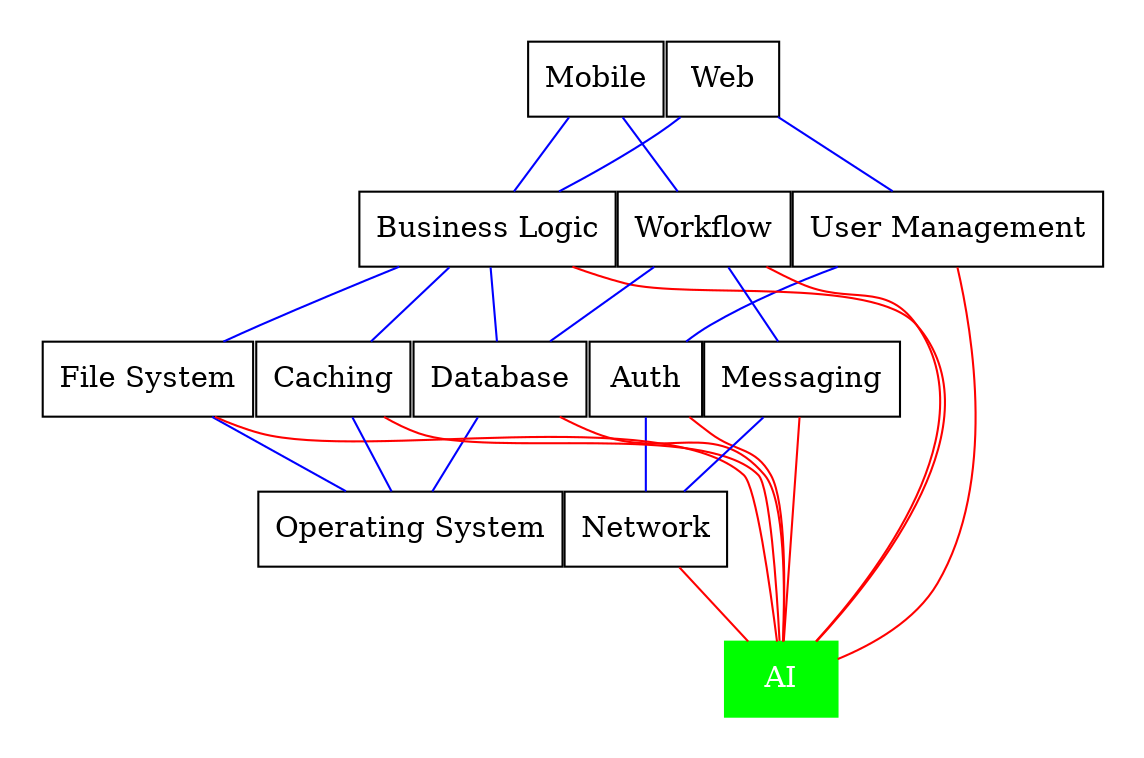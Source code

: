 digraph G {
    
rankdir=TB
nodesep=0.0

node [shape=box]
edge [dir=none color=blue]
style=invis


subgraph cluster_0 {
 OS [label="Operating System"]
 Net [label="Network"]
}

subgraph cluster_1 {
 Auth
 DB [label="Database"]
 FS [label="File System"]
 Cache [label="Caching"]
 Msg [label="Messaging"]
}

subgraph cluster_2 {
 AI [color=green style=filled fontcolor=white]
}

subgraph cluster_3 {
 UM [label="User Management"]
 BL [label="Business Logic"]
 WF [label="Workflow"]
}

subgraph cluster_4 {
 Web
 Mobile
}

Web -> UM
Web -> BL
Mobile -> BL
Mobile -> WF

UM -> Auth
BL -> {DB FS}
BL -> Cache
WF -> DB
WF -> Msg -> Net
Auth -> Net
{Cache DB FS} -> OS

edge [color=red]
{Auth DB Net BL Cache WF Msg FS UM} -> AI

}